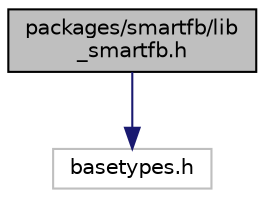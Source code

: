 digraph "packages/smartfb/lib_smartfb.h"
{
 // INTERACTIVE_SVG=YES
 // LATEX_PDF_SIZE
  bgcolor="transparent";
  edge [fontname="Helvetica",fontsize="10",labelfontname="Helvetica",labelfontsize="10"];
  node [fontname="Helvetica",fontsize="10",shape=record];
  Node1 [label="packages/smartfb/lib\l_smartfb.h",height=0.2,width=0.4,color="black", fillcolor="grey75", style="filled", fontcolor="black",tooltip="This file shows the SmartFB library API."];
  Node1 -> Node2 [color="midnightblue",fontsize="10",style="solid",fontname="Helvetica"];
  Node2 [label="basetypes.h",height=0.2,width=0.4,color="grey75",tooltip=" "];
}
